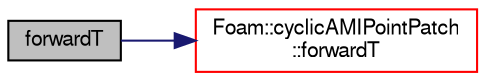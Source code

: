digraph "forwardT"
{
  bgcolor="transparent";
  edge [fontname="FreeSans",fontsize="10",labelfontname="FreeSans",labelfontsize="10"];
  node [fontname="FreeSans",fontsize="10",shape=record];
  rankdir="LR";
  Node183 [label="forwardT",height=0.2,width=0.4,color="black", fillcolor="grey75", style="filled", fontcolor="black"];
  Node183 -> Node184 [color="midnightblue",fontsize="10",style="solid",fontname="FreeSans"];
  Node184 [label="Foam::cyclicAMIPointPatch\l::forwardT",height=0.2,width=0.4,color="red",URL="$a24938.html#aadc2a1e7456b137f36c514df38c9e0b7",tooltip="Return face transformation tensor. "];
}
